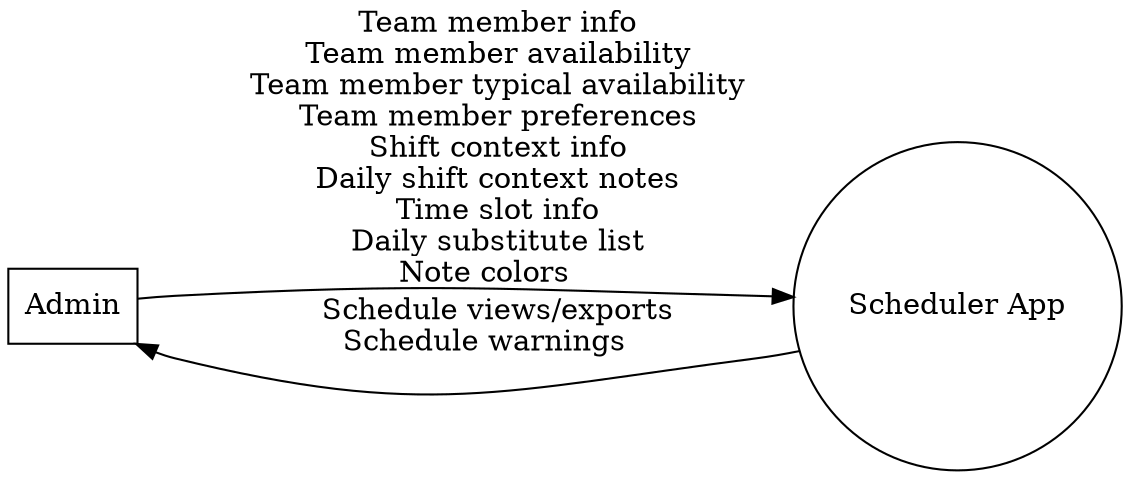 digraph data_flow_diagram {
    rankdir = "LR"
    
    Admin [ shape = box ]
    "Scheduler App" [ shape = circle ]

    "Scheduler App" -> Admin [ label = <
        Schedule views/exports <br />
        Schedule warnings
    > ]
    
    Admin -> "Scheduler App" [ label = <
        Team member info <br />
        Team member availability <br />
        Team member typical availability <br />
        Team member preferences <br />
        Shift context info <br />
        Daily shift context notes <br />
        Time slot info <br />
        Daily substitute list <br />
        Note colors
    > ]
}
